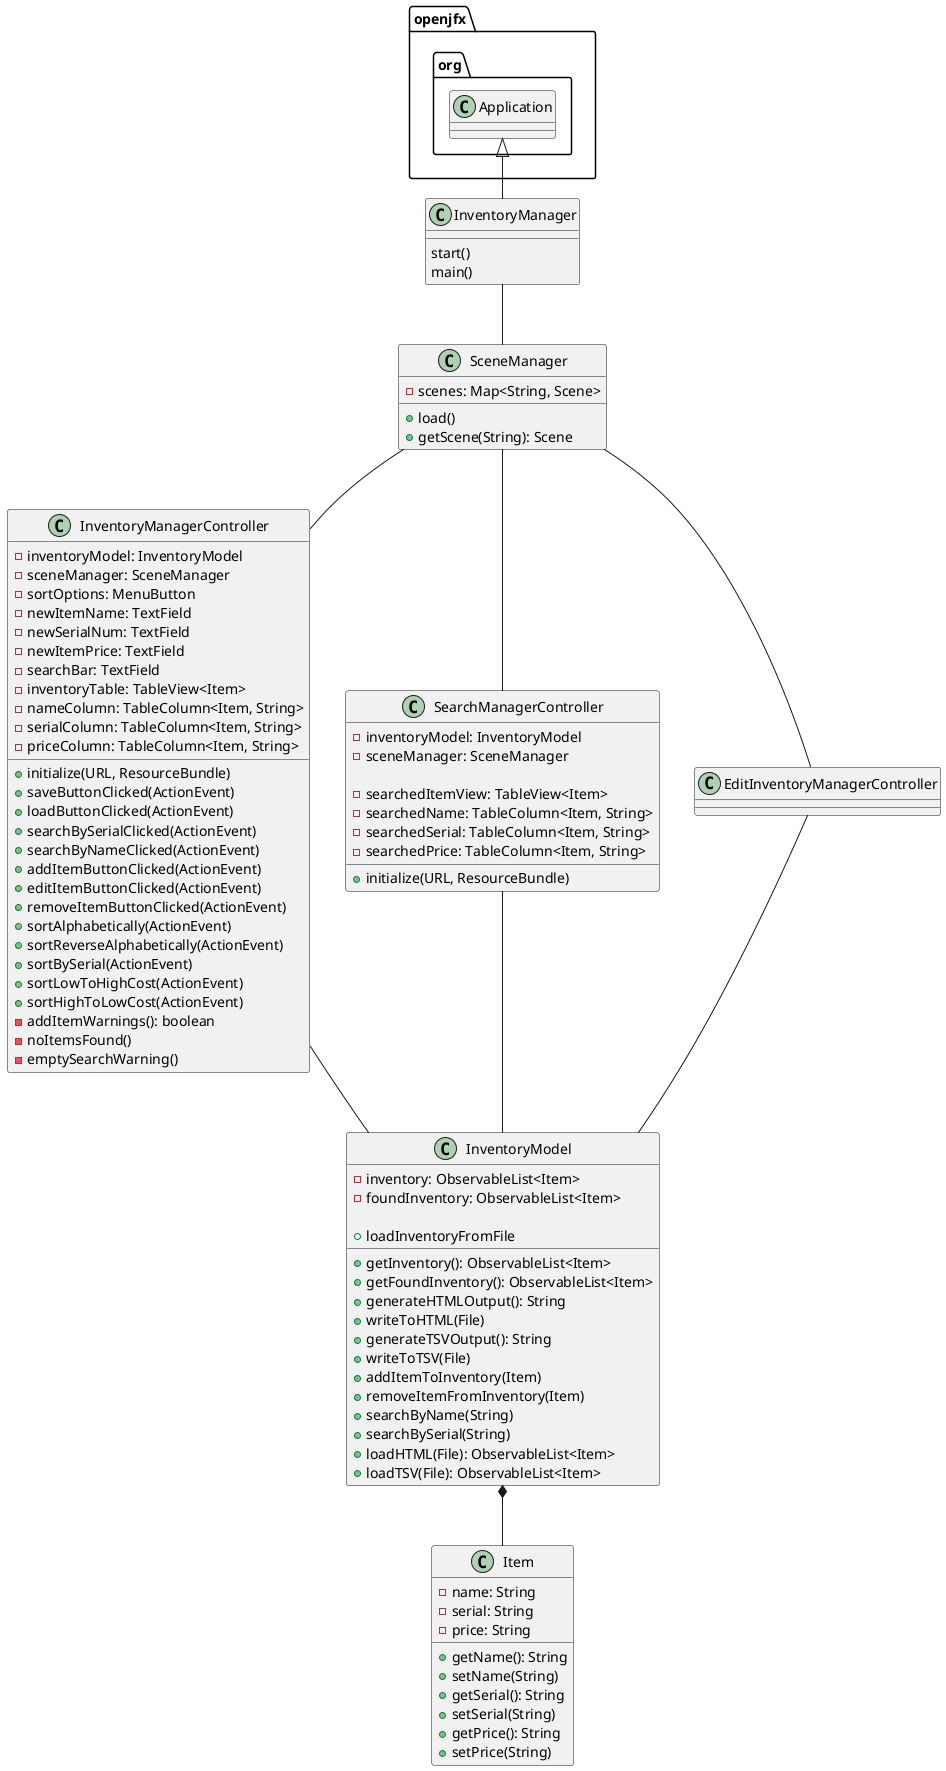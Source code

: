 @startuml
'https://plantuml.com/class-diagram

class InventoryManager {
start()
main()
}

class InventoryManagerController {
- inventoryModel: InventoryModel
- sceneManager: SceneManager
- sortOptions: MenuButton
- newItemName: TextField
- newSerialNum: TextField
- newItemPrice: TextField
- searchBar: TextField
- inventoryTable: TableView<Item>
- nameColumn: TableColumn<Item, String>
- serialColumn: TableColumn<Item, String>
- priceColumn: TableColumn<Item, String>
+ initialize(URL, ResourceBundle)
+ saveButtonClicked(ActionEvent)
+ loadButtonClicked(ActionEvent)
+ searchBySerialClicked(ActionEvent)
+ searchByNameClicked(ActionEvent)
+ addItemButtonClicked(ActionEvent)
+ editItemButtonClicked(ActionEvent)
+ removeItemButtonClicked(ActionEvent)
+ sortAlphabetically(ActionEvent)
+ sortReverseAlphabetically(ActionEvent)
+ sortBySerial(ActionEvent)
+ sortLowToHighCost(ActionEvent)
+ sortHighToLowCost(ActionEvent)
- addItemWarnings(): boolean
- noItemsFound()
- emptySearchWarning()
}

class InventoryModel {
- inventory: ObservableList<Item>
- foundInventory: ObservableList<Item>

+ getInventory(): ObservableList<Item>
+ getFoundInventory(): ObservableList<Item>
+ generateHTMLOutput(): String
+ writeToHTML(File)
+ generateTSVOutput(): String
+ writeToTSV(File)
+ addItemToInventory(Item)
+ removeItemFromInventory(Item)
+ searchByName(String)
+ searchBySerial(String)
+ loadInventoryFromFile
+ loadHTML(File): ObservableList<Item>
+ loadTSV(File): ObservableList<Item>
}

class Item {
- name: String
- serial: String
- price: String

+ getName(): String
+ setName(String)
+ getSerial(): String
+ setSerial(String)
+ getPrice(): String
+ setPrice(String)
}

class SceneManager {
- scenes: Map<String, Scene>

+ load()
+ getScene(String): Scene
}

class SearchManagerController {
- inventoryModel: InventoryModel
- sceneManager: SceneManager

- searchedItemView: TableView<Item>
- searchedName: TableColumn<Item, String>
- searchedSerial: TableColumn<Item, String>
- searchedPrice: TableColumn<Item, String>
+ initialize(URL, ResourceBundle)
}

openjfx.org.Application <|-- InventoryManager
InventoryManager -- SceneManager
SceneManager -- InventoryManagerController
SceneManager -- SearchManagerController
SceneManager -- EditInventoryManagerController
InventoryManagerController -- InventoryModel
SearchManagerController -- InventoryModel
EditInventoryManagerController -- InventoryModel
InventoryModel *-- Item

@enduml